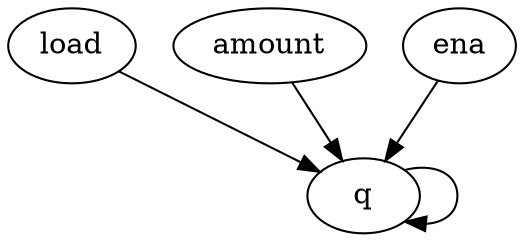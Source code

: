 digraph "" {
	q -> q	[weight=6.0];
	load -> q	[weight=4.0];
	amount -> q	[weight=6.0];
	ena -> q	[weight=10.0];
}
